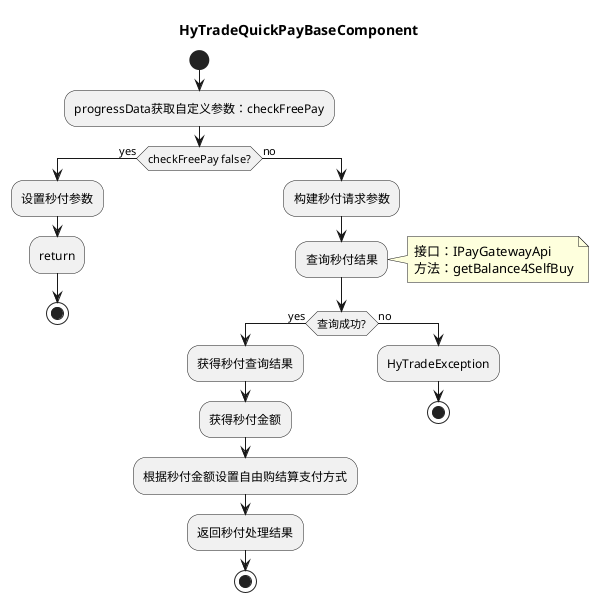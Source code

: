 @startuml
title:HyTradeQuickPayBaseComponent
start
:progressData获取自定义参数：checkFreePay;
if (checkFreePay false?) then (yes)
:设置秒付参数;
:return;
stop
else (no)
:构建秒付请求参数;
:查询秒付结果;
note right
接口：IPayGatewayApi
方法：getBalance4SelfBuy
end note
if (查询成功?) then (yes)
:获得秒付查询结果;
:获得秒付金额;
:根据秒付金额设置自由购结算支付方式;
:返回秒付处理结果;
stop
else (no)
:HyTradeException;
stop
@enduml
